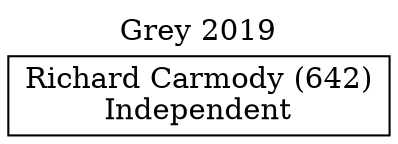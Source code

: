 // House preference flow
digraph "Richard Carmody (642)_Grey_2019" {
	graph [label="Grey 2019" labelloc=t mclimit=10]
	node [shape=box]
	"Richard Carmody (642)" [label="Richard Carmody (642)
Independent"]
}
